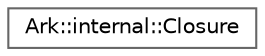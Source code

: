 digraph "Graphical Class Hierarchy"
{
 // INTERACTIVE_SVG=YES
 // LATEX_PDF_SIZE
  bgcolor="transparent";
  edge [fontname=Helvetica,fontsize=10,labelfontname=Helvetica,labelfontsize=10];
  node [fontname=Helvetica,fontsize=10,shape=box,height=0.2,width=0.4];
  rankdir="LR";
  Node0 [label="Ark::internal::Closure",height=0.2,width=0.4,color="grey40", fillcolor="white", style="filled",URL="$d9/d4e/classArk_1_1internal_1_1Closure.html",tooltip="Closure management."];
}
